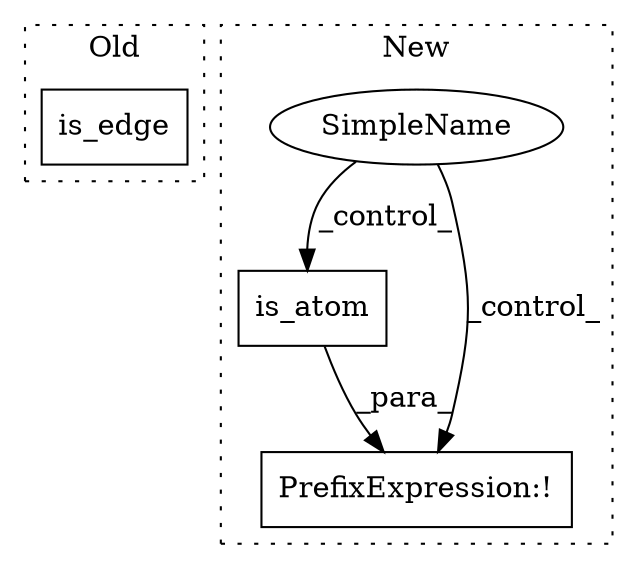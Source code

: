 digraph G {
subgraph cluster0 {
1 [label="is_edge" a="32" s="3479,3490" l="8,1" shape="box"];
label = "Old";
style="dotted";
}
subgraph cluster1 {
2 [label="is_atom" a="32" s="3504" l="9" shape="box"];
3 [label="PrefixExpression:!" a="38" s="3498" l="1" shape="box"];
4 [label="SimpleName" a="42" s="" l="" shape="ellipse"];
label = "New";
style="dotted";
}
2 -> 3 [label="_para_"];
4 -> 3 [label="_control_"];
4 -> 2 [label="_control_"];
}